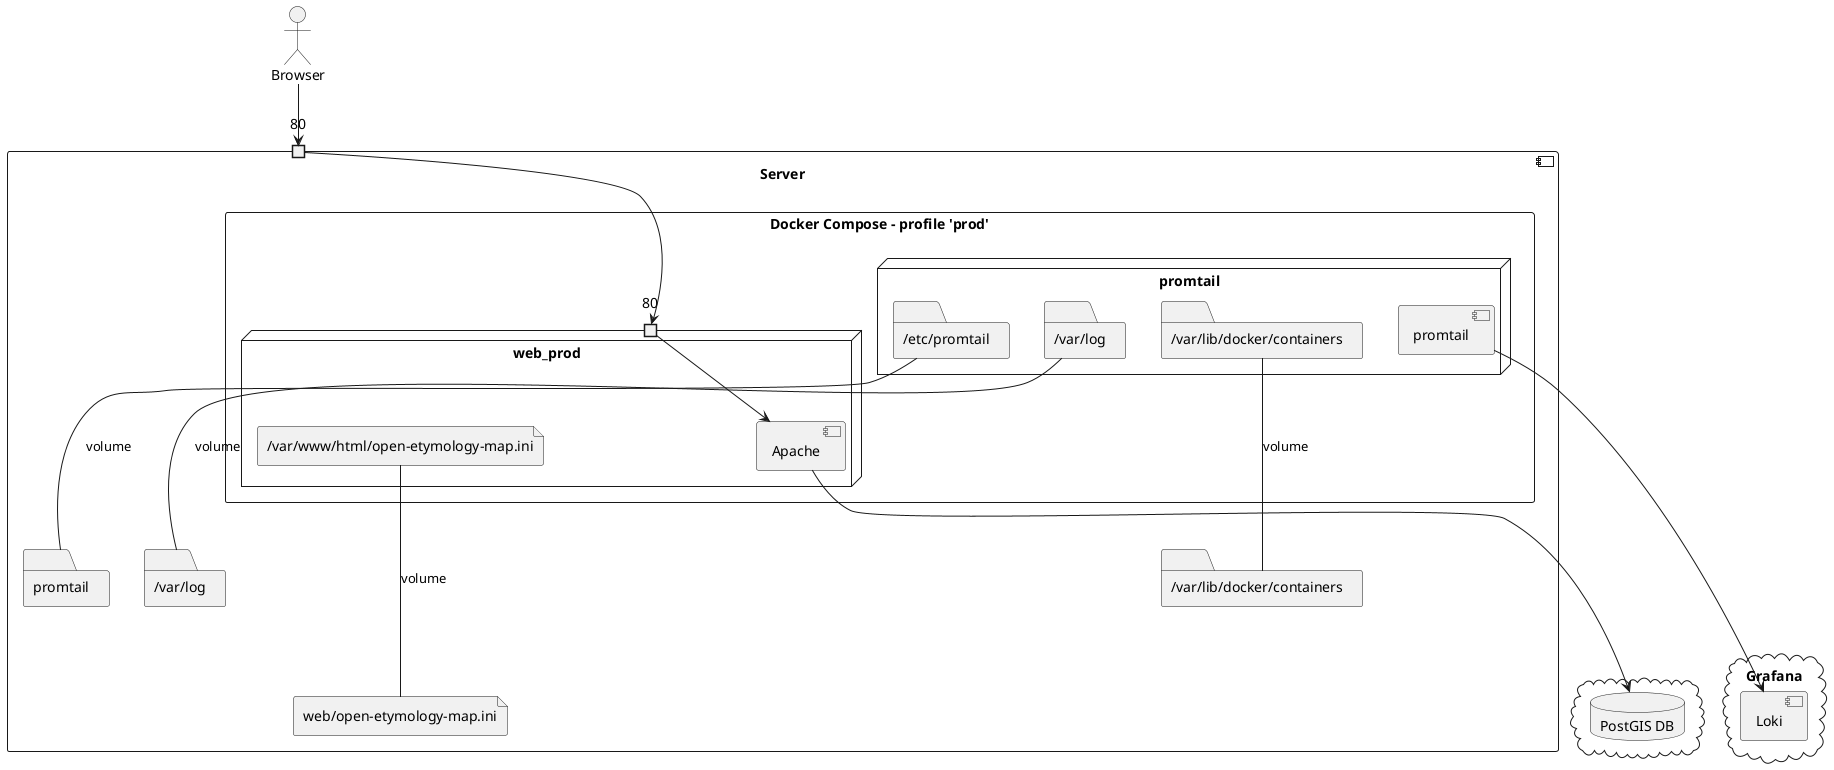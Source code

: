 @startuml prod_deployment

component Server {
  port "80" as 80docker
  rectangle "Docker Compose - profile 'prod'" as docker {
    node promtail {
      component promtail as promInst
      folder "/etc/promtail" as promRem
      folder "/var/log" as logRem
      folder "/var/lib/docker/containers" as contRem
    }
    node web_prod {
      port "80" as 80webProd
      component Apache
      file "/var/www/html/open-etymology-map.ini" as iniRem
    }
  }
  file "web/open-etymology-map.ini" as iniLoc
  folder "promtail" as promLoc
  folder "/var/log" as logLoc
  folder "/var/lib/docker/containers" as contLoc
}
cloud Grafana {
  component Loki
}
actor Browser
cloud {
  database "PostGIS DB" as db
}

iniRem --- iniLoc : volume
promRem --- promLoc : volume
logRem --- logLoc : volume
contRem --- contLoc : volume

Apache ---> db

Browser --> 80docker

80docker --> 80webProd

80webProd --> Apache
promInst ----> Loki

@enduml
